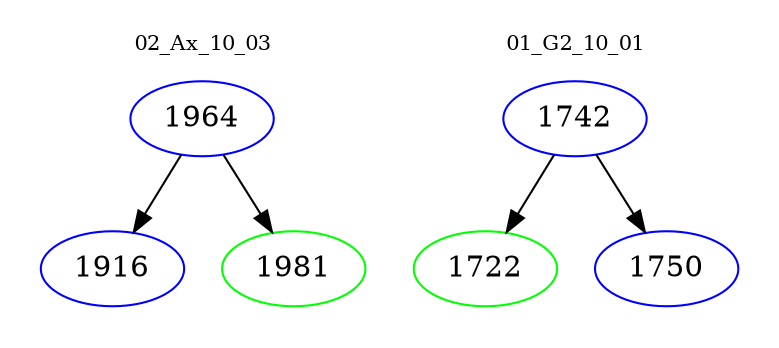 digraph{
subgraph cluster_0 {
color = white
label = "02_Ax_10_03";
fontsize=10;
T0_1964 [label="1964", color="blue"]
T0_1964 -> T0_1916 [color="black"]
T0_1916 [label="1916", color="blue"]
T0_1964 -> T0_1981 [color="black"]
T0_1981 [label="1981", color="green"]
}
subgraph cluster_1 {
color = white
label = "01_G2_10_01";
fontsize=10;
T1_1742 [label="1742", color="blue"]
T1_1742 -> T1_1722 [color="black"]
T1_1722 [label="1722", color="green"]
T1_1742 -> T1_1750 [color="black"]
T1_1750 [label="1750", color="blue"]
}
}
